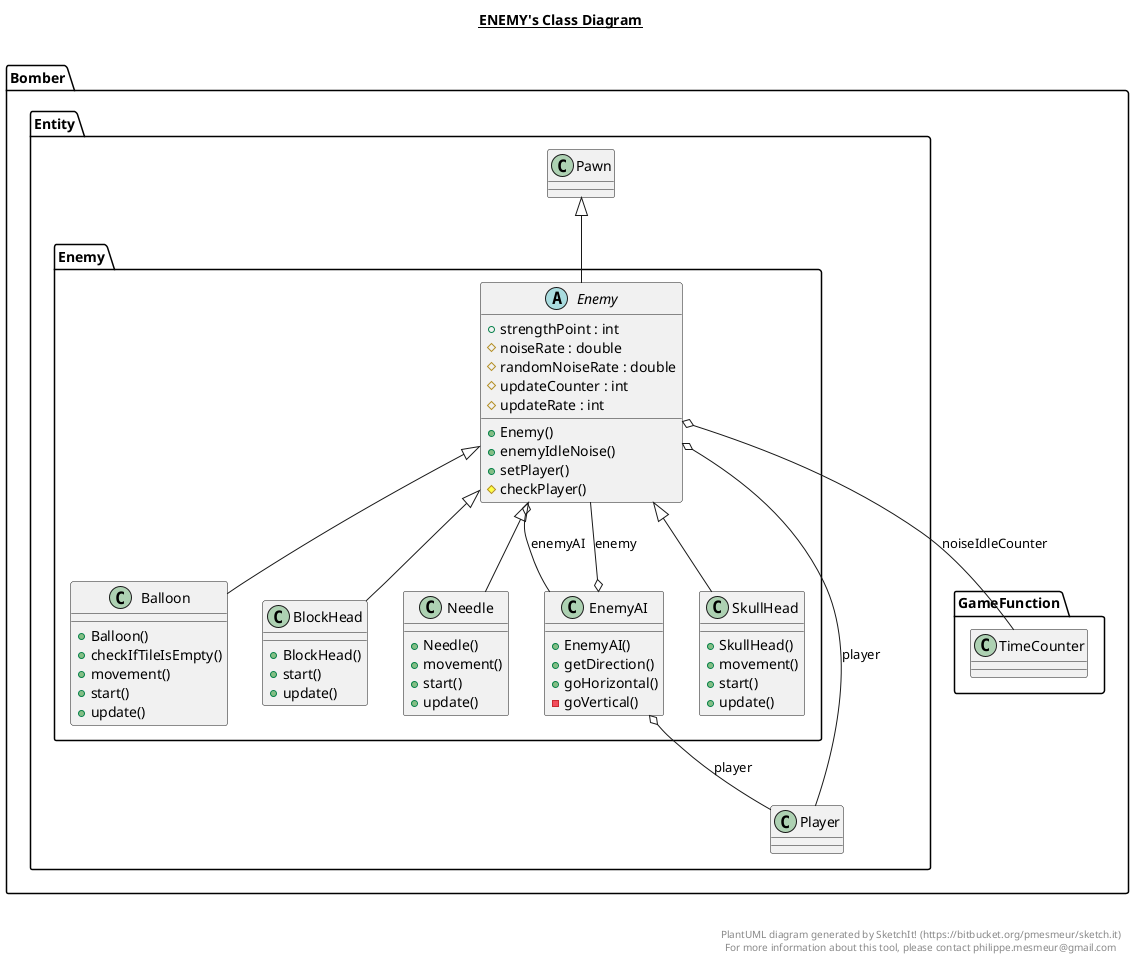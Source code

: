 @startuml

title __ENEMY's Class Diagram__\n

  namespace Bomber {
    namespace Entity {
      namespace Enemy {
        class Bomber.Entity.Enemy.Balloon {
            + Balloon()
            + checkIfTileIsEmpty()
            + movement()
            + start()
            + update()
        }
      }
    }
  }
  

  namespace Bomber {
    namespace Entity {
      namespace Enemy {
        class Bomber.Entity.Enemy.BlockHead {
            + BlockHead()
            + start()
            + update()
        }
      }
    }
  }
  

  namespace Bomber {
    namespace Entity {
      namespace Enemy {
        abstract class Bomber.Entity.Enemy.Enemy {
            + strengthPoint : int
            # noiseRate : double
            # randomNoiseRate : double
            # updateCounter : int
            # updateRate : int
            + Enemy()
            + enemyIdleNoise()
            + setPlayer()
            # checkPlayer()
        }
      }
    }
  }
  

  namespace Bomber {
    namespace Entity {
      namespace Enemy {
        class Bomber.Entity.Enemy.EnemyAI {
            + EnemyAI()
            + getDirection()
            + goHorizontal()
            - goVertical()
        }
      }
    }
  }
  

  namespace Bomber {
    namespace Entity {
      namespace Enemy {
        class Bomber.Entity.Enemy.Needle {
            + Needle()
            + movement()
            + start()
            + update()
        }
      }
    }
  }
  

  namespace Bomber {
    namespace Entity {
      namespace Enemy {
        class Bomber.Entity.Enemy.SkullHead {
            + SkullHead()
            + movement()
            + start()
            + update()
        }
      }
    }
  }
  

  Bomber.Entity.Enemy.Balloon -up-|> Bomber.Entity.Enemy.Enemy
  Bomber.Entity.Enemy.BlockHead -up-|> Bomber.Entity.Enemy.Enemy
  Bomber.Entity.Enemy.Enemy -up-|> Bomber.Entity.Pawn
  Bomber.Entity.Enemy.Enemy o-- Bomber.Entity.Enemy.EnemyAI : enemyAI
  Bomber.Entity.Enemy.Enemy o-- Bomber.GameFunction.TimeCounter : noiseIdleCounter
  Bomber.Entity.Enemy.Enemy o-- Bomber.Entity.Player : player
  Bomber.Entity.Enemy.EnemyAI o-- Bomber.Entity.Enemy.Enemy : enemy
  Bomber.Entity.Enemy.EnemyAI o-- Bomber.Entity.Player : player
  Bomber.Entity.Enemy.Needle -up-|> Bomber.Entity.Enemy.Enemy
  Bomber.Entity.Enemy.SkullHead -up-|> Bomber.Entity.Enemy.Enemy


right footer


PlantUML diagram generated by SketchIt! (https://bitbucket.org/pmesmeur/sketch.it)
For more information about this tool, please contact philippe.mesmeur@gmail.com
endfooter

@enduml

